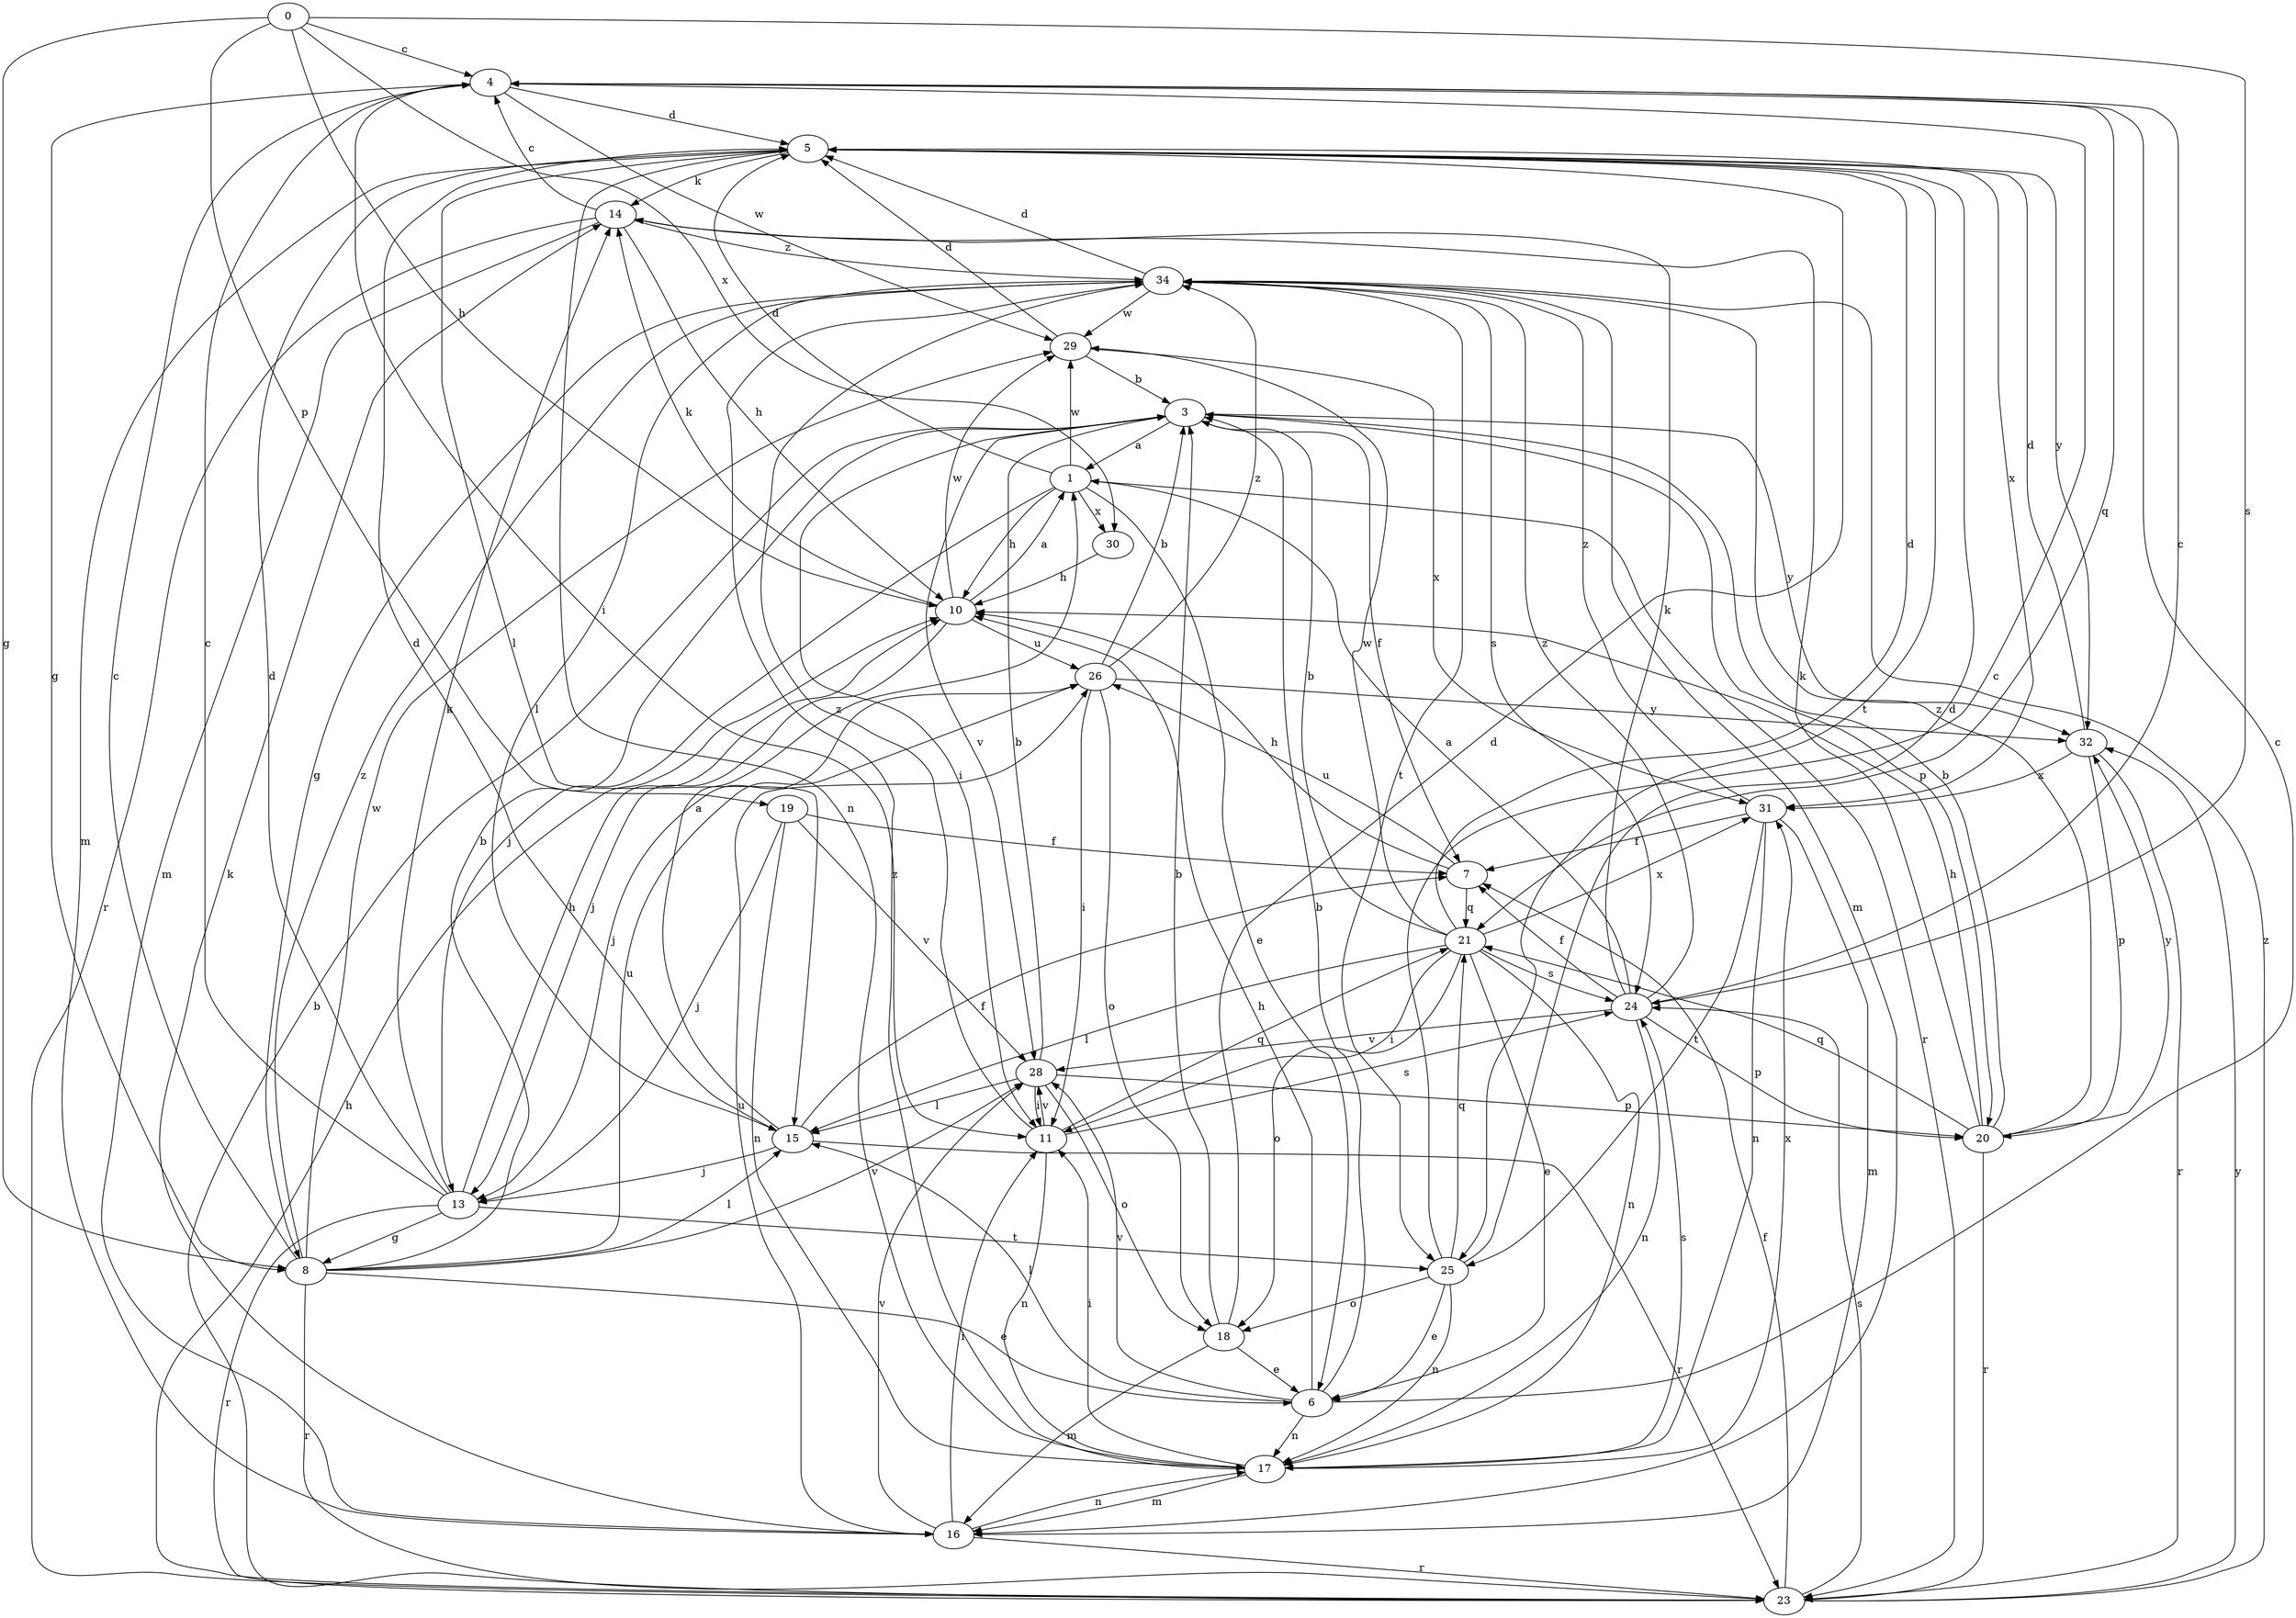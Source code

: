 strict digraph  {
0;
1;
3;
4;
5;
6;
7;
8;
10;
11;
13;
14;
15;
16;
17;
18;
19;
20;
21;
23;
24;
25;
26;
28;
29;
30;
31;
32;
34;
0 -> 4  [label=c];
0 -> 8  [label=g];
0 -> 10  [label=h];
0 -> 19  [label=p];
0 -> 24  [label=s];
0 -> 30  [label=x];
1 -> 5  [label=d];
1 -> 6  [label=e];
1 -> 10  [label=h];
1 -> 13  [label=j];
1 -> 23  [label=r];
1 -> 29  [label=w];
1 -> 30  [label=x];
3 -> 1  [label=a];
3 -> 7  [label=f];
3 -> 11  [label=i];
3 -> 20  [label=p];
3 -> 28  [label=v];
3 -> 32  [label=y];
4 -> 5  [label=d];
4 -> 8  [label=g];
4 -> 11  [label=i];
4 -> 21  [label=q];
4 -> 29  [label=w];
5 -> 14  [label=k];
5 -> 15  [label=l];
5 -> 16  [label=m];
5 -> 17  [label=n];
5 -> 25  [label=t];
5 -> 31  [label=x];
5 -> 32  [label=y];
6 -> 3  [label=b];
6 -> 4  [label=c];
6 -> 10  [label=h];
6 -> 15  [label=l];
6 -> 17  [label=n];
6 -> 28  [label=v];
7 -> 10  [label=h];
7 -> 21  [label=q];
7 -> 26  [label=u];
8 -> 3  [label=b];
8 -> 4  [label=c];
8 -> 6  [label=e];
8 -> 15  [label=l];
8 -> 23  [label=r];
8 -> 26  [label=u];
8 -> 28  [label=v];
8 -> 29  [label=w];
8 -> 34  [label=z];
10 -> 1  [label=a];
10 -> 13  [label=j];
10 -> 14  [label=k];
10 -> 26  [label=u];
10 -> 29  [label=w];
11 -> 17  [label=n];
11 -> 21  [label=q];
11 -> 24  [label=s];
11 -> 28  [label=v];
11 -> 34  [label=z];
13 -> 4  [label=c];
13 -> 5  [label=d];
13 -> 8  [label=g];
13 -> 10  [label=h];
13 -> 14  [label=k];
13 -> 23  [label=r];
13 -> 25  [label=t];
14 -> 4  [label=c];
14 -> 10  [label=h];
14 -> 16  [label=m];
14 -> 23  [label=r];
14 -> 34  [label=z];
15 -> 1  [label=a];
15 -> 5  [label=d];
15 -> 7  [label=f];
15 -> 13  [label=j];
15 -> 23  [label=r];
16 -> 11  [label=i];
16 -> 14  [label=k];
16 -> 17  [label=n];
16 -> 23  [label=r];
16 -> 26  [label=u];
16 -> 28  [label=v];
17 -> 11  [label=i];
17 -> 16  [label=m];
17 -> 24  [label=s];
17 -> 31  [label=x];
17 -> 34  [label=z];
18 -> 3  [label=b];
18 -> 5  [label=d];
18 -> 6  [label=e];
18 -> 16  [label=m];
19 -> 7  [label=f];
19 -> 13  [label=j];
19 -> 17  [label=n];
19 -> 28  [label=v];
20 -> 3  [label=b];
20 -> 10  [label=h];
20 -> 14  [label=k];
20 -> 21  [label=q];
20 -> 23  [label=r];
20 -> 32  [label=y];
20 -> 34  [label=z];
21 -> 3  [label=b];
21 -> 5  [label=d];
21 -> 6  [label=e];
21 -> 11  [label=i];
21 -> 15  [label=l];
21 -> 17  [label=n];
21 -> 18  [label=o];
21 -> 24  [label=s];
21 -> 29  [label=w];
21 -> 31  [label=x];
23 -> 3  [label=b];
23 -> 7  [label=f];
23 -> 10  [label=h];
23 -> 24  [label=s];
23 -> 32  [label=y];
23 -> 34  [label=z];
24 -> 1  [label=a];
24 -> 4  [label=c];
24 -> 7  [label=f];
24 -> 14  [label=k];
24 -> 17  [label=n];
24 -> 20  [label=p];
24 -> 28  [label=v];
24 -> 34  [label=z];
25 -> 4  [label=c];
25 -> 5  [label=d];
25 -> 6  [label=e];
25 -> 17  [label=n];
25 -> 18  [label=o];
25 -> 21  [label=q];
26 -> 3  [label=b];
26 -> 11  [label=i];
26 -> 13  [label=j];
26 -> 18  [label=o];
26 -> 32  [label=y];
26 -> 34  [label=z];
28 -> 3  [label=b];
28 -> 11  [label=i];
28 -> 15  [label=l];
28 -> 18  [label=o];
28 -> 20  [label=p];
29 -> 3  [label=b];
29 -> 5  [label=d];
29 -> 31  [label=x];
30 -> 10  [label=h];
31 -> 7  [label=f];
31 -> 16  [label=m];
31 -> 17  [label=n];
31 -> 25  [label=t];
31 -> 34  [label=z];
32 -> 5  [label=d];
32 -> 20  [label=p];
32 -> 23  [label=r];
32 -> 31  [label=x];
34 -> 5  [label=d];
34 -> 8  [label=g];
34 -> 15  [label=l];
34 -> 16  [label=m];
34 -> 24  [label=s];
34 -> 25  [label=t];
34 -> 29  [label=w];
}
